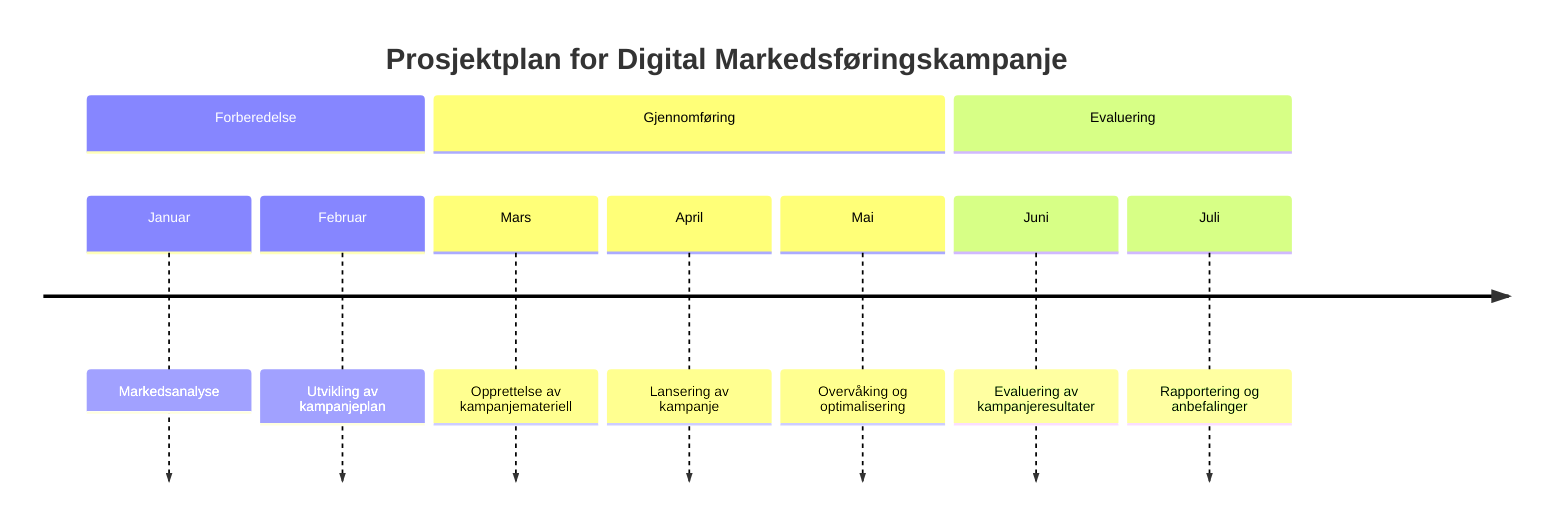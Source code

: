 timeline
  title Prosjektplan for Digital Markedsføringskampanje
  section Forberedelse
    Januar : Markedsanalyse
    Februar : Utvikling av kampanjeplan
  section Gjennomføring
    Mars : Opprettelse av kampanjemateriell
    April : Lansering av kampanje
    Mai : Overvåking og optimalisering
  section Evaluering
    Juni : Evaluering av kampanjeresultater
    Juli : Rapportering og anbefalinger